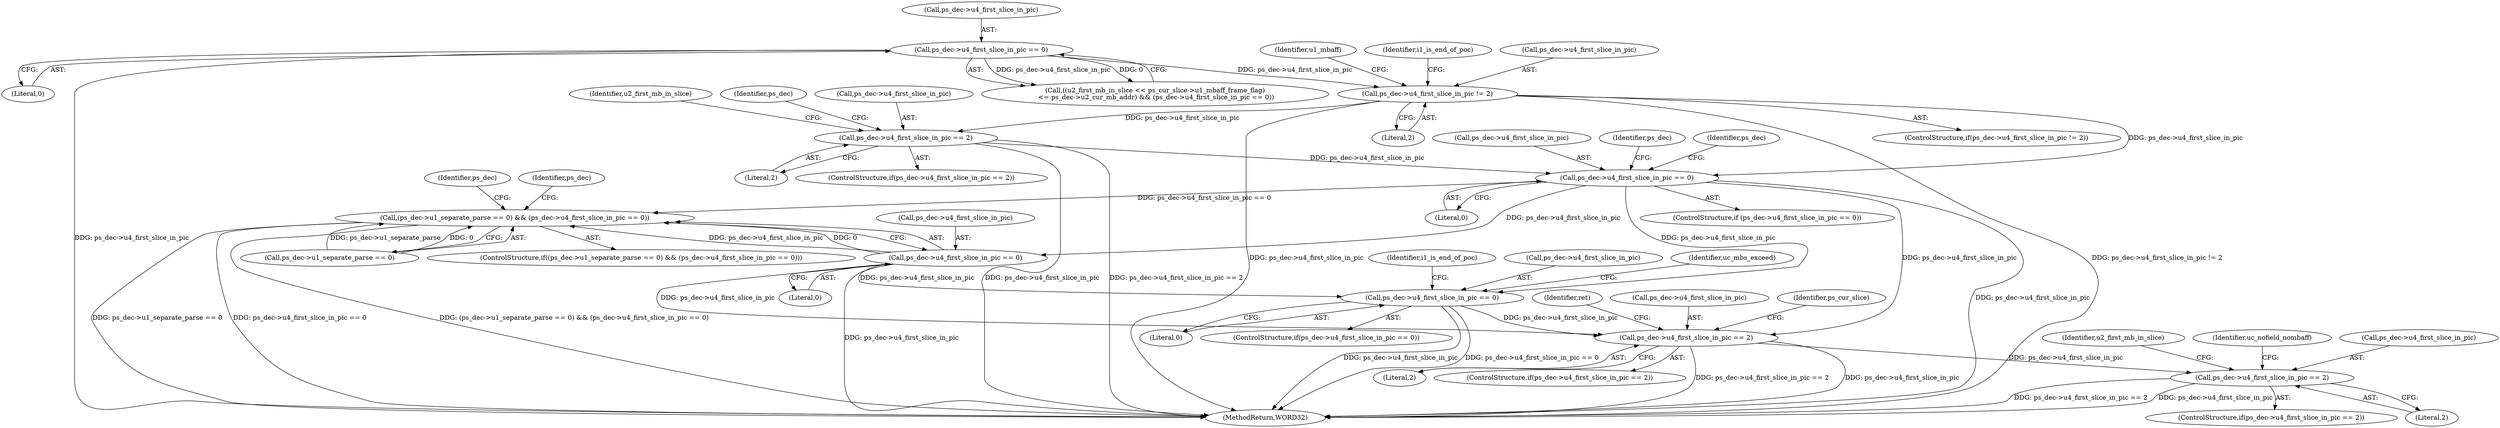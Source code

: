 digraph "0_Android_8b5fd8f24eba5dd19ab2f80ea11a9125aa882ae2@pointer" {
"1000742" [label="(Call,ps_dec->u4_first_slice_in_pic != 2)"];
"1000262" [label="(Call,ps_dec->u4_first_slice_in_pic == 0)"];
"1000867" [label="(Call,ps_dec->u4_first_slice_in_pic == 2)"];
"1001118" [label="(Call,ps_dec->u4_first_slice_in_pic == 0)"];
"1001133" [label="(Call,(ps_dec->u1_separate_parse == 0) && (ps_dec->u4_first_slice_in_pic == 0))"];
"1001139" [label="(Call,ps_dec->u4_first_slice_in_pic == 0)"];
"1001178" [label="(Call,ps_dec->u4_first_slice_in_pic == 0)"];
"1001341" [label="(Call,ps_dec->u4_first_slice_in_pic == 2)"];
"1001560" [label="(Call,ps_dec->u4_first_slice_in_pic == 2)"];
"1001132" [label="(ControlStructure,if((ps_dec->u1_separate_parse == 0) && (ps_dec->u4_first_slice_in_pic == 0)))"];
"1001151" [label="(Identifier,ps_dec)"];
"1001568" [label="(Identifier,u2_first_mb_in_slice)"];
"1000252" [label="(Call,((u2_first_mb_in_slice << ps_cur_slice->u1_mbaff_frame_flag)\n <= ps_dec->u2_cur_mb_addr) && (ps_dec->u4_first_slice_in_pic == 0))"];
"1001345" [label="(Literal,2)"];
"1001122" [label="(Literal,0)"];
"1001348" [label="(Identifier,ret)"];
"1001177" [label="(ControlStructure,if(ps_dec->u4_first_slice_in_pic == 0))"];
"1000741" [label="(ControlStructure,if(ps_dec->u4_first_slice_in_pic != 2))"];
"1000946" [label="(Identifier,ps_dec)"];
"1001342" [label="(Call,ps_dec->u4_first_slice_in_pic)"];
"1001118" [label="(Call,ps_dec->u4_first_slice_in_pic == 0)"];
"1001188" [label="(Identifier,i1_is_end_of_poc)"];
"1000868" [label="(Call,ps_dec->u4_first_slice_in_pic)"];
"1000766" [label="(Identifier,u1_mbaff)"];
"1001179" [label="(Call,ps_dec->u4_first_slice_in_pic)"];
"1001702" [label="(Identifier,uc_nofield_nombaff)"];
"1001340" [label="(ControlStructure,if(ps_dec->u4_first_slice_in_pic == 2))"];
"1001117" [label="(ControlStructure,if (ps_dec->u4_first_slice_in_pic == 0))"];
"1001147" [label="(Identifier,ps_dec)"];
"1000266" [label="(Literal,0)"];
"1001412" [label="(Identifier,ps_cur_slice)"];
"1001341" [label="(Call,ps_dec->u4_first_slice_in_pic == 2)"];
"1000262" [label="(Call,ps_dec->u4_first_slice_in_pic == 0)"];
"1001133" [label="(Call,(ps_dec->u1_separate_parse == 0) && (ps_dec->u4_first_slice_in_pic == 0))"];
"1002544" [label="(MethodReturn,WORD32)"];
"1000746" [label="(Literal,2)"];
"1001140" [label="(Call,ps_dec->u4_first_slice_in_pic)"];
"1001143" [label="(Literal,0)"];
"1001119" [label="(Call,ps_dec->u4_first_slice_in_pic)"];
"1000871" [label="(Literal,2)"];
"1000742" [label="(Call,ps_dec->u4_first_slice_in_pic != 2)"];
"1001559" [label="(ControlStructure,if(ps_dec->u4_first_slice_in_pic == 2))"];
"1001564" [label="(Literal,2)"];
"1001178" [label="(Call,ps_dec->u4_first_slice_in_pic == 0)"];
"1000867" [label="(Call,ps_dec->u4_first_slice_in_pic == 2)"];
"1000263" [label="(Call,ps_dec->u4_first_slice_in_pic)"];
"1001126" [label="(Identifier,ps_dec)"];
"1000749" [label="(Identifier,i1_is_end_of_poc)"];
"1001134" [label="(Call,ps_dec->u1_separate_parse == 0)"];
"1001560" [label="(Call,ps_dec->u4_first_slice_in_pic == 2)"];
"1001136" [label="(Identifier,ps_dec)"];
"1001561" [label="(Call,ps_dec->u4_first_slice_in_pic)"];
"1000866" [label="(ControlStructure,if(ps_dec->u4_first_slice_in_pic == 2))"];
"1000875" [label="(Identifier,u2_first_mb_in_slice)"];
"1001184" [label="(Identifier,uc_mbs_exceed)"];
"1000743" [label="(Call,ps_dec->u4_first_slice_in_pic)"];
"1001182" [label="(Literal,0)"];
"1001139" [label="(Call,ps_dec->u4_first_slice_in_pic == 0)"];
"1000742" -> "1000741"  [label="AST: "];
"1000742" -> "1000746"  [label="CFG: "];
"1000743" -> "1000742"  [label="AST: "];
"1000746" -> "1000742"  [label="AST: "];
"1000749" -> "1000742"  [label="CFG: "];
"1000766" -> "1000742"  [label="CFG: "];
"1000742" -> "1002544"  [label="DDG: ps_dec->u4_first_slice_in_pic != 2"];
"1000742" -> "1002544"  [label="DDG: ps_dec->u4_first_slice_in_pic"];
"1000262" -> "1000742"  [label="DDG: ps_dec->u4_first_slice_in_pic"];
"1000742" -> "1000867"  [label="DDG: ps_dec->u4_first_slice_in_pic"];
"1000742" -> "1001118"  [label="DDG: ps_dec->u4_first_slice_in_pic"];
"1000262" -> "1000252"  [label="AST: "];
"1000262" -> "1000266"  [label="CFG: "];
"1000263" -> "1000262"  [label="AST: "];
"1000266" -> "1000262"  [label="AST: "];
"1000252" -> "1000262"  [label="CFG: "];
"1000262" -> "1002544"  [label="DDG: ps_dec->u4_first_slice_in_pic"];
"1000262" -> "1000252"  [label="DDG: ps_dec->u4_first_slice_in_pic"];
"1000262" -> "1000252"  [label="DDG: 0"];
"1000867" -> "1000866"  [label="AST: "];
"1000867" -> "1000871"  [label="CFG: "];
"1000868" -> "1000867"  [label="AST: "];
"1000871" -> "1000867"  [label="AST: "];
"1000875" -> "1000867"  [label="CFG: "];
"1000946" -> "1000867"  [label="CFG: "];
"1000867" -> "1002544"  [label="DDG: ps_dec->u4_first_slice_in_pic == 2"];
"1000867" -> "1002544"  [label="DDG: ps_dec->u4_first_slice_in_pic"];
"1000867" -> "1001118"  [label="DDG: ps_dec->u4_first_slice_in_pic"];
"1001118" -> "1001117"  [label="AST: "];
"1001118" -> "1001122"  [label="CFG: "];
"1001119" -> "1001118"  [label="AST: "];
"1001122" -> "1001118"  [label="AST: "];
"1001126" -> "1001118"  [label="CFG: "];
"1001136" -> "1001118"  [label="CFG: "];
"1001118" -> "1002544"  [label="DDG: ps_dec->u4_first_slice_in_pic"];
"1001118" -> "1001133"  [label="DDG: ps_dec->u4_first_slice_in_pic == 0"];
"1001118" -> "1001139"  [label="DDG: ps_dec->u4_first_slice_in_pic"];
"1001118" -> "1001178"  [label="DDG: ps_dec->u4_first_slice_in_pic"];
"1001118" -> "1001341"  [label="DDG: ps_dec->u4_first_slice_in_pic"];
"1001133" -> "1001132"  [label="AST: "];
"1001133" -> "1001134"  [label="CFG: "];
"1001133" -> "1001139"  [label="CFG: "];
"1001134" -> "1001133"  [label="AST: "];
"1001139" -> "1001133"  [label="AST: "];
"1001147" -> "1001133"  [label="CFG: "];
"1001151" -> "1001133"  [label="CFG: "];
"1001133" -> "1002544"  [label="DDG: ps_dec->u1_separate_parse == 0"];
"1001133" -> "1002544"  [label="DDG: ps_dec->u4_first_slice_in_pic == 0"];
"1001133" -> "1002544"  [label="DDG: (ps_dec->u1_separate_parse == 0) && (ps_dec->u4_first_slice_in_pic == 0)"];
"1001134" -> "1001133"  [label="DDG: ps_dec->u1_separate_parse"];
"1001134" -> "1001133"  [label="DDG: 0"];
"1001139" -> "1001133"  [label="DDG: ps_dec->u4_first_slice_in_pic"];
"1001139" -> "1001133"  [label="DDG: 0"];
"1001139" -> "1001143"  [label="CFG: "];
"1001140" -> "1001139"  [label="AST: "];
"1001143" -> "1001139"  [label="AST: "];
"1001139" -> "1002544"  [label="DDG: ps_dec->u4_first_slice_in_pic"];
"1001139" -> "1001178"  [label="DDG: ps_dec->u4_first_slice_in_pic"];
"1001139" -> "1001341"  [label="DDG: ps_dec->u4_first_slice_in_pic"];
"1001178" -> "1001177"  [label="AST: "];
"1001178" -> "1001182"  [label="CFG: "];
"1001179" -> "1001178"  [label="AST: "];
"1001182" -> "1001178"  [label="AST: "];
"1001184" -> "1001178"  [label="CFG: "];
"1001188" -> "1001178"  [label="CFG: "];
"1001178" -> "1002544"  [label="DDG: ps_dec->u4_first_slice_in_pic"];
"1001178" -> "1002544"  [label="DDG: ps_dec->u4_first_slice_in_pic == 0"];
"1001178" -> "1001341"  [label="DDG: ps_dec->u4_first_slice_in_pic"];
"1001341" -> "1001340"  [label="AST: "];
"1001341" -> "1001345"  [label="CFG: "];
"1001342" -> "1001341"  [label="AST: "];
"1001345" -> "1001341"  [label="AST: "];
"1001348" -> "1001341"  [label="CFG: "];
"1001412" -> "1001341"  [label="CFG: "];
"1001341" -> "1002544"  [label="DDG: ps_dec->u4_first_slice_in_pic"];
"1001341" -> "1002544"  [label="DDG: ps_dec->u4_first_slice_in_pic == 2"];
"1001341" -> "1001560"  [label="DDG: ps_dec->u4_first_slice_in_pic"];
"1001560" -> "1001559"  [label="AST: "];
"1001560" -> "1001564"  [label="CFG: "];
"1001561" -> "1001560"  [label="AST: "];
"1001564" -> "1001560"  [label="AST: "];
"1001568" -> "1001560"  [label="CFG: "];
"1001702" -> "1001560"  [label="CFG: "];
"1001560" -> "1002544"  [label="DDG: ps_dec->u4_first_slice_in_pic"];
"1001560" -> "1002544"  [label="DDG: ps_dec->u4_first_slice_in_pic == 2"];
}
